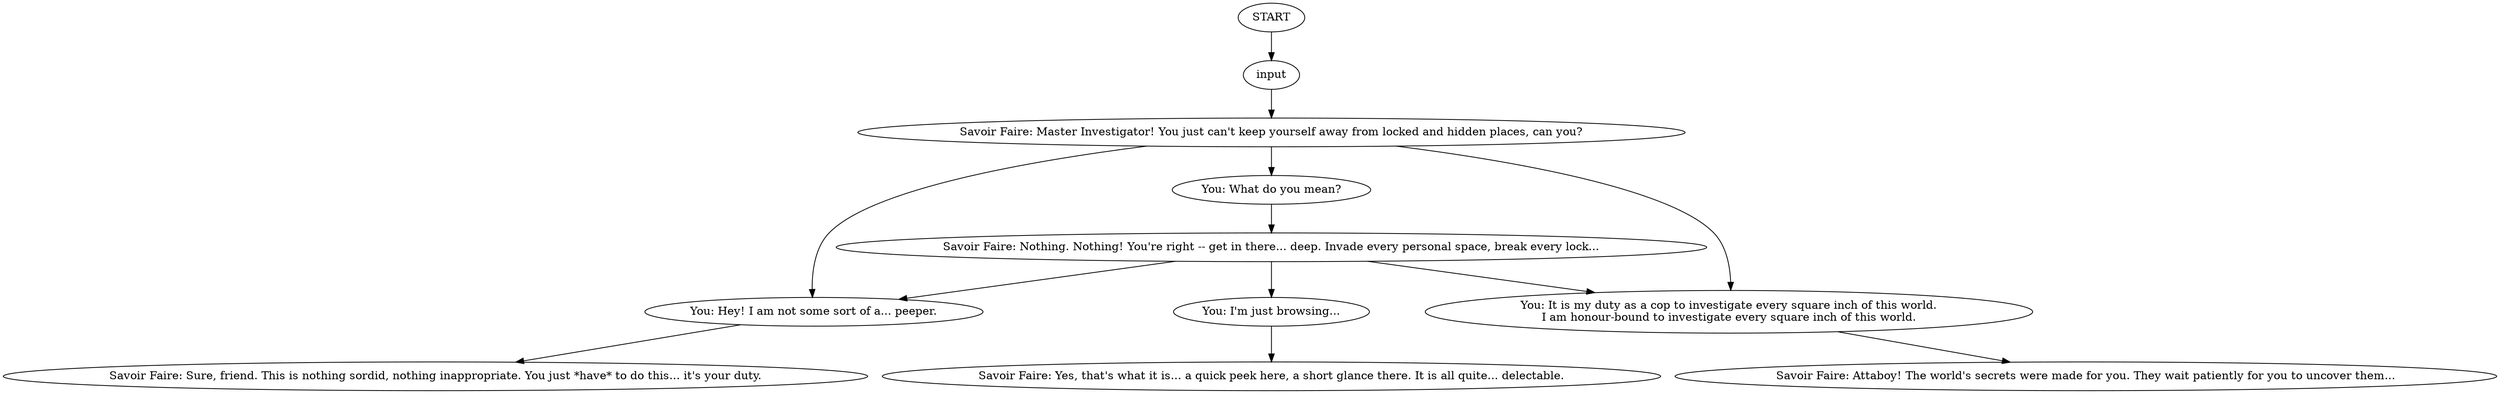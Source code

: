 # THOUGHT / WHAT LIES BENEATH
# Broke into Cuno's parents' room and communist apartment and Gary's apartment and church – counter. Global thought after 2.
# ==================================================
digraph G {
	  0 [label="START"];
	  1 [label="input"];
	  2 [label="Savoir Faire: Attaboy! The world's secrets were made for you. They wait patiently for you to uncover them..."];
	  3 [label="You: Hey! I am not some sort of a... peeper."];
	  4 [label="You: It is my duty as a cop to investigate every square inch of this world.\nI am honour-bound to investigate every square inch of this world."];
	  5 [label="Savoir Faire: Master Investigator! You just can't keep yourself away from locked and hidden places, can you?"];
	  6 [label="Savoir Faire: Yes, that's what it is... a quick peek here, a short glance there. It is all quite... delectable."];
	  8 [label="You: What do you mean?"];
	  9 [label="You: I'm just browsing..."];
	  10 [label="Savoir Faire: Sure, friend. This is nothing sordid, nothing inappropriate. You just *have* to do this... it's your duty."];
	  11 [label="Savoir Faire: Nothing. Nothing! You're right -- get in there... deep. Invade every personal space, break every lock..."];
	  0 -> 1
	  1 -> 5
	  3 -> 10
	  4 -> 2
	  5 -> 8
	  5 -> 3
	  5 -> 4
	  8 -> 11
	  9 -> 6
	  11 -> 9
	  11 -> 3
	  11 -> 4
}

